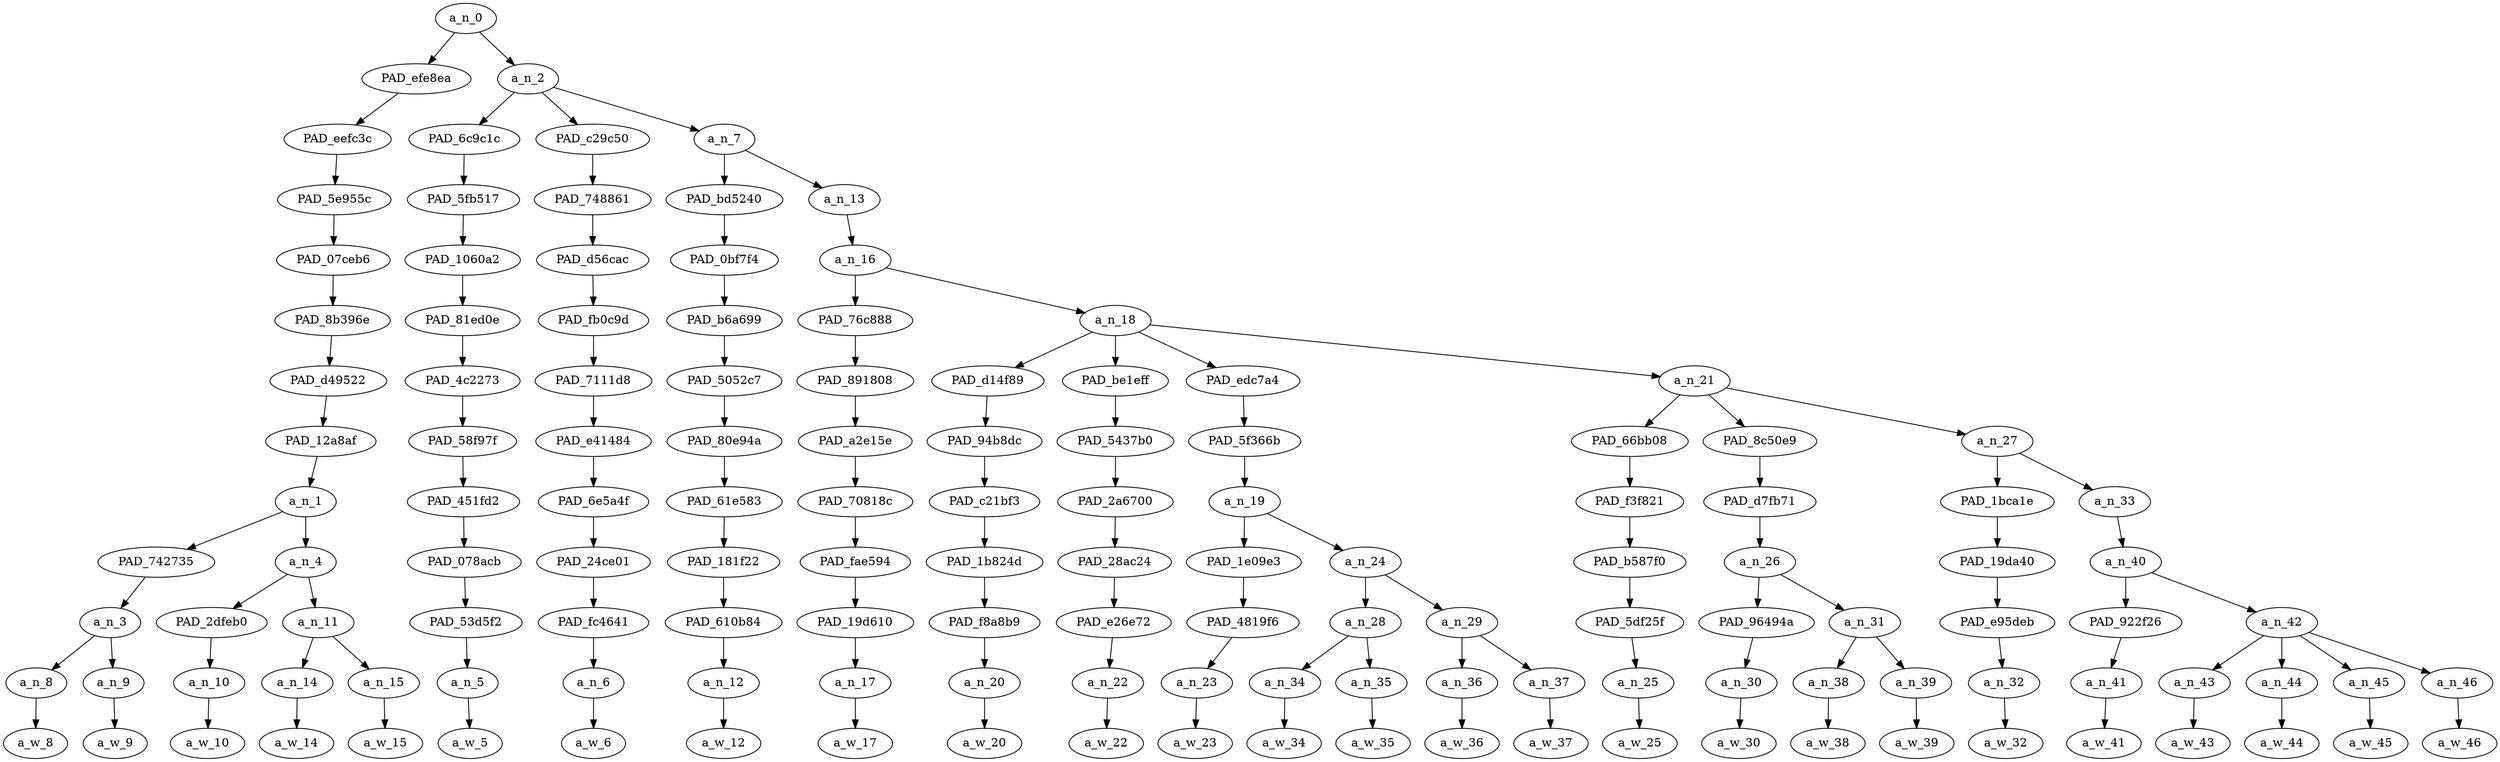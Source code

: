 strict digraph "" {
	a_n_0	[div_dir=1,
		index=0,
		level=12,
		pos="4.255642361111111,12!",
		text_span="[0, 1, 2, 3, 4, 5, 6, 7, 8, 9, 10, 11, 12, 13, 14, 15, 16, 17, 18, 19, 20, 21, 22, 23, 24, 25]",
		value=1.00000000];
	PAD_efe8ea	[div_dir=1,
		index=0,
		level=11,
		pos="1.625,11!",
		text_span="[0, 1, 2, 3, 4]",
		value=0.34218144];
	a_n_0 -> PAD_efe8ea;
	a_n_2	[div_dir=1,
		index=1,
		level=11,
		pos="6.886284722222222,11!",
		text_span="[5, 6, 7, 8, 9, 10, 11, 12, 13, 14, 15, 16, 17, 18, 19, 20, 21, 22, 23, 24, 25]",
		value=0.65758975];
	a_n_0 -> a_n_2;
	PAD_eefc3c	[div_dir=1,
		index=0,
		level=10,
		pos="1.625,10!",
		text_span="[0, 1, 2, 3, 4]",
		value=0.34218144];
	PAD_efe8ea -> PAD_eefc3c;
	PAD_5e955c	[div_dir=1,
		index=0,
		level=9,
		pos="1.625,9!",
		text_span="[0, 1, 2, 3, 4]",
		value=0.34218144];
	PAD_eefc3c -> PAD_5e955c;
	PAD_07ceb6	[div_dir=1,
		index=0,
		level=8,
		pos="1.625,8!",
		text_span="[0, 1, 2, 3, 4]",
		value=0.34218144];
	PAD_5e955c -> PAD_07ceb6;
	PAD_8b396e	[div_dir=1,
		index=0,
		level=7,
		pos="1.625,7!",
		text_span="[0, 1, 2, 3, 4]",
		value=0.34218144];
	PAD_07ceb6 -> PAD_8b396e;
	PAD_d49522	[div_dir=1,
		index=0,
		level=6,
		pos="1.625,6!",
		text_span="[0, 1, 2, 3, 4]",
		value=0.34218144];
	PAD_8b396e -> PAD_d49522;
	PAD_12a8af	[div_dir=1,
		index=0,
		level=5,
		pos="1.625,5!",
		text_span="[0, 1, 2, 3, 4]",
		value=0.34218144];
	PAD_d49522 -> PAD_12a8af;
	a_n_1	[div_dir=1,
		index=0,
		level=4,
		pos="1.625,4!",
		text_span="[0, 1, 2, 3, 4]",
		value=0.34218144];
	PAD_12a8af -> a_n_1;
	PAD_742735	[div_dir=1,
		index=0,
		level=3,
		pos="0.5,3!",
		text_span="[0, 1]",
		value=0.20079247];
	a_n_1 -> PAD_742735;
	a_n_4	[div_dir=-1,
		index=1,
		level=3,
		pos="2.75,3!",
		text_span="[2, 3, 4]",
		value=0.14129202];
	a_n_1 -> a_n_4;
	a_n_3	[div_dir=1,
		index=0,
		level=2,
		pos="0.5,2!",
		text_span="[0, 1]",
		value=0.20079247];
	PAD_742735 -> a_n_3;
	a_n_8	[div_dir=1,
		index=0,
		level=1,
		pos="0.0,1!",
		text_span="[0]",
		value=0.11609684];
	a_n_3 -> a_n_8;
	a_n_9	[div_dir=1,
		index=1,
		level=1,
		pos="1.0,1!",
		text_span="[1]",
		value=0.08430880];
	a_n_3 -> a_n_9;
	a_w_8	[div_dir=0,
		index=0,
		level=0,
		pos="0,0!",
		text_span="[0]",
		value="<user>"];
	a_n_8 -> a_w_8;
	a_w_9	[div_dir=0,
		index=1,
		level=0,
		pos="1,0!",
		text_span="[1]",
		value="<user>1"];
	a_n_9 -> a_w_9;
	PAD_2dfeb0	[div_dir=1,
		index=1,
		level=2,
		pos="2.0,2!",
		text_span="[2]",
		value=0.04777863];
	a_n_4 -> PAD_2dfeb0;
	a_n_11	[div_dir=-1,
		index=2,
		level=2,
		pos="3.5,2!",
		text_span="[3, 4]",
		value=0.09350719];
	a_n_4 -> a_n_11;
	a_n_10	[div_dir=1,
		index=2,
		level=1,
		pos="2.0,1!",
		text_span="[2]",
		value=0.04777863];
	PAD_2dfeb0 -> a_n_10;
	a_w_10	[div_dir=0,
		index=2,
		level=0,
		pos="2,0!",
		text_span="[2]",
		value=speaking];
	a_n_10 -> a_w_10;
	a_n_14	[div_dir=1,
		index=3,
		level=1,
		pos="3.0,1!",
		text_span="[3]",
		value=0.03242216];
	a_n_11 -> a_n_14;
	a_n_15	[div_dir=-1,
		index=4,
		level=1,
		pos="4.0,1!",
		text_span="[4]",
		value=0.06095992];
	a_n_11 -> a_n_15;
	a_w_14	[div_dir=0,
		index=3,
		level=0,
		pos="3,0!",
		text_span="[3]",
		value=in];
	a_n_14 -> a_w_14;
	a_w_15	[div_dir=0,
		index=4,
		level=0,
		pos="4,0!",
		text_span="[4]",
		value=tongues];
	a_n_15 -> a_w_15;
	PAD_6c9c1c	[div_dir=1,
		index=1,
		level=10,
		pos="5.0,10!",
		text_span="[5]",
		value=0.02772369];
	a_n_2 -> PAD_6c9c1c;
	PAD_c29c50	[div_dir=1,
		index=2,
		level=10,
		pos="6.0,10!",
		text_span="[6]",
		value=0.01987378];
	a_n_2 -> PAD_c29c50;
	a_n_7	[div_dir=1,
		index=3,
		level=10,
		pos="9.658854166666668,10!",
		text_span="[7, 8, 9, 10, 11, 12, 13, 14, 15, 16, 17, 18, 19, 20, 21, 22, 23, 24, 25]",
		value=0.60978459];
	a_n_2 -> a_n_7;
	PAD_5fb517	[div_dir=1,
		index=1,
		level=9,
		pos="5.0,9!",
		text_span="[5]",
		value=0.02772369];
	PAD_6c9c1c -> PAD_5fb517;
	PAD_1060a2	[div_dir=1,
		index=1,
		level=8,
		pos="5.0,8!",
		text_span="[5]",
		value=0.02772369];
	PAD_5fb517 -> PAD_1060a2;
	PAD_81ed0e	[div_dir=1,
		index=1,
		level=7,
		pos="5.0,7!",
		text_span="[5]",
		value=0.02772369];
	PAD_1060a2 -> PAD_81ed0e;
	PAD_4c2273	[div_dir=1,
		index=1,
		level=6,
		pos="5.0,6!",
		text_span="[5]",
		value=0.02772369];
	PAD_81ed0e -> PAD_4c2273;
	PAD_58f97f	[div_dir=1,
		index=1,
		level=5,
		pos="5.0,5!",
		text_span="[5]",
		value=0.02772369];
	PAD_4c2273 -> PAD_58f97f;
	PAD_451fd2	[div_dir=1,
		index=1,
		level=4,
		pos="5.0,4!",
		text_span="[5]",
		value=0.02772369];
	PAD_58f97f -> PAD_451fd2;
	PAD_078acb	[div_dir=1,
		index=2,
		level=3,
		pos="5.0,3!",
		text_span="[5]",
		value=0.02772369];
	PAD_451fd2 -> PAD_078acb;
	PAD_53d5f2	[div_dir=1,
		index=3,
		level=2,
		pos="5.0,2!",
		text_span="[5]",
		value=0.02772369];
	PAD_078acb -> PAD_53d5f2;
	a_n_5	[div_dir=1,
		index=5,
		level=1,
		pos="5.0,1!",
		text_span="[5]",
		value=0.02772369];
	PAD_53d5f2 -> a_n_5;
	a_w_5	[div_dir=0,
		index=5,
		level=0,
		pos="5,0!",
		text_span="[5]",
		value=is];
	a_n_5 -> a_w_5;
	PAD_748861	[div_dir=1,
		index=2,
		level=9,
		pos="6.0,9!",
		text_span="[6]",
		value=0.01987378];
	PAD_c29c50 -> PAD_748861;
	PAD_d56cac	[div_dir=1,
		index=2,
		level=8,
		pos="6.0,8!",
		text_span="[6]",
		value=0.01987378];
	PAD_748861 -> PAD_d56cac;
	PAD_fb0c9d	[div_dir=1,
		index=2,
		level=7,
		pos="6.0,7!",
		text_span="[6]",
		value=0.01987378];
	PAD_d56cac -> PAD_fb0c9d;
	PAD_7111d8	[div_dir=1,
		index=2,
		level=6,
		pos="6.0,6!",
		text_span="[6]",
		value=0.01987378];
	PAD_fb0c9d -> PAD_7111d8;
	PAD_e41484	[div_dir=1,
		index=2,
		level=5,
		pos="6.0,5!",
		text_span="[6]",
		value=0.01987378];
	PAD_7111d8 -> PAD_e41484;
	PAD_6e5a4f	[div_dir=1,
		index=2,
		level=4,
		pos="6.0,4!",
		text_span="[6]",
		value=0.01987378];
	PAD_e41484 -> PAD_6e5a4f;
	PAD_24ce01	[div_dir=1,
		index=3,
		level=3,
		pos="6.0,3!",
		text_span="[6]",
		value=0.01987378];
	PAD_6e5a4f -> PAD_24ce01;
	PAD_fc4641	[div_dir=1,
		index=4,
		level=2,
		pos="6.0,2!",
		text_span="[6]",
		value=0.01987378];
	PAD_24ce01 -> PAD_fc4641;
	a_n_6	[div_dir=1,
		index=6,
		level=1,
		pos="6.0,1!",
		text_span="[6]",
		value=0.01987378];
	PAD_fc4641 -> a_n_6;
	a_w_6	[div_dir=0,
		index=6,
		level=0,
		pos="6,0!",
		text_span="[6]",
		value=not];
	a_n_6 -> a_w_6;
	PAD_bd5240	[div_dir=-1,
		index=3,
		level=9,
		pos="7.0,9!",
		text_span="[7]",
		value=0.04959216];
	a_n_7 -> PAD_bd5240;
	a_n_13	[div_dir=1,
		index=4,
		level=9,
		pos="12.317708333333334,9!",
		text_span="[8, 9, 10, 11, 12, 13, 14, 15, 16, 17, 18, 19, 20, 21, 22, 23, 24, 25]",
		value=0.56001388];
	a_n_7 -> a_n_13;
	PAD_0bf7f4	[div_dir=-1,
		index=3,
		level=8,
		pos="7.0,8!",
		text_span="[7]",
		value=0.04959216];
	PAD_bd5240 -> PAD_0bf7f4;
	PAD_b6a699	[div_dir=-1,
		index=3,
		level=7,
		pos="7.0,7!",
		text_span="[7]",
		value=0.04959216];
	PAD_0bf7f4 -> PAD_b6a699;
	PAD_5052c7	[div_dir=-1,
		index=3,
		level=6,
		pos="7.0,6!",
		text_span="[7]",
		value=0.04959216];
	PAD_b6a699 -> PAD_5052c7;
	PAD_80e94a	[div_dir=-1,
		index=3,
		level=5,
		pos="7.0,5!",
		text_span="[7]",
		value=0.04959216];
	PAD_5052c7 -> PAD_80e94a;
	PAD_61e583	[div_dir=-1,
		index=3,
		level=4,
		pos="7.0,4!",
		text_span="[7]",
		value=0.04959216];
	PAD_80e94a -> PAD_61e583;
	PAD_181f22	[div_dir=-1,
		index=4,
		level=3,
		pos="7.0,3!",
		text_span="[7]",
		value=0.04959216];
	PAD_61e583 -> PAD_181f22;
	PAD_610b84	[div_dir=-1,
		index=5,
		level=2,
		pos="7.0,2!",
		text_span="[7]",
		value=0.04959216];
	PAD_181f22 -> PAD_610b84;
	a_n_12	[div_dir=-1,
		index=7,
		level=1,
		pos="7.0,1!",
		text_span="[7]",
		value=0.04959216];
	PAD_610b84 -> a_n_12;
	a_w_12	[div_dir=0,
		index=7,
		level=0,
		pos="7,0!",
		text_span="[7]",
		value=bullshit];
	a_n_12 -> a_w_12;
	a_n_16	[div_dir=1,
		index=4,
		level=8,
		pos="12.317708333333334,8!",
		text_span="[8, 9, 10, 11, 12, 13, 14, 15, 16, 17, 18, 19, 20, 21, 22, 23, 24, 25]",
		value=0.55977091];
	a_n_13 -> a_n_16;
	PAD_76c888	[div_dir=1,
		index=4,
		level=7,
		pos="8.0,7!",
		text_span="[8]",
		value=0.02354584];
	a_n_16 -> PAD_76c888;
	a_n_18	[div_dir=1,
		index=5,
		level=7,
		pos="16.635416666666668,7!",
		text_span="[9, 10, 11, 12, 13, 14, 15, 16, 17, 18, 19, 20, 21, 22, 23, 24, 25]",
		value=0.53598210];
	a_n_16 -> a_n_18;
	PAD_891808	[div_dir=1,
		index=4,
		level=6,
		pos="8.0,6!",
		text_span="[8]",
		value=0.02354584];
	PAD_76c888 -> PAD_891808;
	PAD_a2e15e	[div_dir=1,
		index=4,
		level=5,
		pos="8.0,5!",
		text_span="[8]",
		value=0.02354584];
	PAD_891808 -> PAD_a2e15e;
	PAD_70818c	[div_dir=1,
		index=4,
		level=4,
		pos="8.0,4!",
		text_span="[8]",
		value=0.02354584];
	PAD_a2e15e -> PAD_70818c;
	PAD_fae594	[div_dir=1,
		index=5,
		level=3,
		pos="8.0,3!",
		text_span="[8]",
		value=0.02354584];
	PAD_70818c -> PAD_fae594;
	PAD_19d610	[div_dir=1,
		index=6,
		level=2,
		pos="8.0,2!",
		text_span="[8]",
		value=0.02354584];
	PAD_fae594 -> PAD_19d610;
	a_n_17	[div_dir=1,
		index=8,
		level=1,
		pos="8.0,1!",
		text_span="[8]",
		value=0.02354584];
	PAD_19d610 -> a_n_17;
	a_w_17	[div_dir=0,
		index=8,
		level=0,
		pos="8,0!",
		text_span="[8]",
		value=it];
	a_n_17 -> a_w_17;
	PAD_d14f89	[div_dir=1,
		index=6,
		level=6,
		pos="14.0,6!",
		text_span="[14]",
		value=0.02042415];
	a_n_18 -> PAD_d14f89;
	PAD_be1eff	[div_dir=1,
		index=8,
		level=6,
		pos="25.0,6!",
		text_span="[25]",
		value=0.03149995];
	a_n_18 -> PAD_be1eff;
	PAD_edc7a4	[div_dir=-1,
		index=5,
		level=6,
		pos="10.25,6!",
		text_span="[9, 10, 11, 12, 13]",
		value=0.20157759];
	a_n_18 -> PAD_edc7a4;
	a_n_21	[div_dir=1,
		index=7,
		level=6,
		pos="17.291666666666668,6!",
		text_span="[15, 16, 17, 18, 19, 20, 21, 22, 23, 24]",
		value=0.28228180];
	a_n_18 -> a_n_21;
	PAD_94b8dc	[div_dir=1,
		index=6,
		level=5,
		pos="14.0,5!",
		text_span="[14]",
		value=0.02042415];
	PAD_d14f89 -> PAD_94b8dc;
	PAD_c21bf3	[div_dir=1,
		index=6,
		level=4,
		pos="14.0,4!",
		text_span="[14]",
		value=0.02042415];
	PAD_94b8dc -> PAD_c21bf3;
	PAD_1b824d	[div_dir=1,
		index=8,
		level=3,
		pos="14.0,3!",
		text_span="[14]",
		value=0.02042415];
	PAD_c21bf3 -> PAD_1b824d;
	PAD_f8a8b9	[div_dir=1,
		index=10,
		level=2,
		pos="14.0,2!",
		text_span="[14]",
		value=0.02042415];
	PAD_1b824d -> PAD_f8a8b9;
	a_n_20	[div_dir=1,
		index=14,
		level=1,
		pos="14.0,1!",
		text_span="[14]",
		value=0.02042415];
	PAD_f8a8b9 -> a_n_20;
	a_w_20	[div_dir=0,
		index=14,
		level=0,
		pos="14,0!",
		text_span="[14]",
		value=and];
	a_n_20 -> a_w_20;
	PAD_5437b0	[div_dir=1,
		index=10,
		level=5,
		pos="25.0,5!",
		text_span="[25]",
		value=0.03149995];
	PAD_be1eff -> PAD_5437b0;
	PAD_2a6700	[div_dir=1,
		index=11,
		level=4,
		pos="25.0,4!",
		text_span="[25]",
		value=0.03149995];
	PAD_5437b0 -> PAD_2a6700;
	PAD_28ac24	[div_dir=1,
		index=13,
		level=3,
		pos="25.0,3!",
		text_span="[25]",
		value=0.03149995];
	PAD_2a6700 -> PAD_28ac24;
	PAD_e26e72	[div_dir=1,
		index=17,
		level=2,
		pos="25.0,2!",
		text_span="[25]",
		value=0.03149995];
	PAD_28ac24 -> PAD_e26e72;
	a_n_22	[div_dir=1,
		index=25,
		level=1,
		pos="25.0,1!",
		text_span="[25]",
		value=0.03149995];
	PAD_e26e72 -> a_n_22;
	a_w_22	[div_dir=0,
		index=25,
		level=0,
		pos="25,0!",
		text_span="[25]",
		value=wait];
	a_n_22 -> a_w_22;
	PAD_5f366b	[div_dir=-1,
		index=5,
		level=5,
		pos="10.25,5!",
		text_span="[9, 10, 11, 12, 13]",
		value=0.20157759];
	PAD_edc7a4 -> PAD_5f366b;
	a_n_19	[div_dir=-1,
		index=5,
		level=4,
		pos="10.25,4!",
		text_span="[9, 10, 11, 12, 13]",
		value=0.20157759];
	PAD_5f366b -> a_n_19;
	PAD_1e09e3	[div_dir=1,
		index=6,
		level=3,
		pos="9.0,3!",
		text_span="[9]",
		value=0.03363626];
	a_n_19 -> PAD_1e09e3;
	a_n_24	[div_dir=-1,
		index=7,
		level=3,
		pos="11.5,3!",
		text_span="[10, 11, 12, 13]",
		value=0.16791880];
	a_n_19 -> a_n_24;
	PAD_4819f6	[div_dir=1,
		index=7,
		level=2,
		pos="9.0,2!",
		text_span="[9]",
		value=0.03363626];
	PAD_1e09e3 -> PAD_4819f6;
	a_n_23	[div_dir=1,
		index=9,
		level=1,
		pos="9.0,1!",
		text_span="[9]",
		value=0.03363626];
	PAD_4819f6 -> a_n_23;
	a_w_23	[div_dir=0,
		index=9,
		level=0,
		pos="9,0!",
		text_span="[9]",
		value=cured];
	a_n_23 -> a_w_23;
	a_n_28	[div_dir=-1,
		index=8,
		level=2,
		pos="10.5,2!",
		text_span="[10, 11]",
		value=0.08403386];
	a_n_24 -> a_n_28;
	a_n_29	[div_dir=-1,
		index=9,
		level=2,
		pos="12.5,2!",
		text_span="[12, 13]",
		value=0.08386034];
	a_n_24 -> a_n_29;
	a_n_34	[div_dir=1,
		index=10,
		level=1,
		pos="10.0,1!",
		text_span="[10]",
		value=0.02908682];
	a_n_28 -> a_n_34;
	a_n_35	[div_dir=-1,
		index=11,
		level=1,
		pos="11.0,1!",
		text_span="[11]",
		value=0.05493146];
	a_n_28 -> a_n_35;
	a_w_34	[div_dir=0,
		index=10,
		level=0,
		pos="10,0!",
		text_span="[10]",
		value=world];
	a_n_34 -> a_w_34;
	a_w_35	[div_dir=0,
		index=11,
		level=0,
		pos="11,0!",
		text_span="[11]",
		value=hunger];
	a_n_35 -> a_w_35;
	a_n_36	[div_dir=1,
		index=12,
		level=1,
		pos="12.0,1!",
		text_span="[12]",
		value=0.04827347];
	a_n_29 -> a_n_36;
	a_n_37	[div_dir=-1,
		index=13,
		level=1,
		pos="13.0,1!",
		text_span="[13]",
		value=0.03556781];
	a_n_29 -> a_n_37;
	a_w_36	[div_dir=0,
		index=12,
		level=0,
		pos="12,0!",
		text_span="[12]",
		value=eradicated];
	a_n_36 -> a_w_36;
	a_w_37	[div_dir=0,
		index=13,
		level=0,
		pos="13,0!",
		text_span="[13]",
		value=disease];
	a_n_37 -> a_w_37;
	PAD_66bb08	[div_dir=1,
		index=7,
		level=5,
		pos="15.0,5!",
		text_span="[15]",
		value=0.02195286];
	a_n_21 -> PAD_66bb08;
	PAD_8c50e9	[div_dir=1,
		index=8,
		level=5,
		pos="16.75,5!",
		text_span="[16, 17, 18]",
		value=0.08409096];
	a_n_21 -> PAD_8c50e9;
	a_n_27	[div_dir=1,
		index=9,
		level=5,
		pos="20.125,5!",
		text_span="[19, 20, 21, 22, 23, 24]",
		value=0.17608912];
	a_n_21 -> a_n_27;
	PAD_f3f821	[div_dir=1,
		index=7,
		level=4,
		pos="15.0,4!",
		text_span="[15]",
		value=0.02195286];
	PAD_66bb08 -> PAD_f3f821;
	PAD_b587f0	[div_dir=1,
		index=9,
		level=3,
		pos="15.0,3!",
		text_span="[15]",
		value=0.02195286];
	PAD_f3f821 -> PAD_b587f0;
	PAD_5df25f	[div_dir=1,
		index=11,
		level=2,
		pos="15.0,2!",
		text_span="[15]",
		value=0.02195286];
	PAD_b587f0 -> PAD_5df25f;
	a_n_25	[div_dir=1,
		index=15,
		level=1,
		pos="15.0,1!",
		text_span="[15]",
		value=0.02195286];
	PAD_5df25f -> a_n_25;
	a_w_25	[div_dir=0,
		index=15,
		level=0,
		pos="15,0!",
		text_span="[15]",
		value=saved];
	a_n_25 -> a_w_25;
	PAD_d7fb71	[div_dir=1,
		index=8,
		level=4,
		pos="16.75,4!",
		text_span="[16, 17, 18]",
		value=0.08409096];
	PAD_8c50e9 -> PAD_d7fb71;
	a_n_26	[div_dir=1,
		index=10,
		level=3,
		pos="16.75,3!",
		text_span="[16, 17, 18]",
		value=0.08409096];
	PAD_d7fb71 -> a_n_26;
	PAD_96494a	[div_dir=1,
		index=12,
		level=2,
		pos="16.0,2!",
		text_span="[16]",
		value=0.02327811];
	a_n_26 -> PAD_96494a;
	a_n_31	[div_dir=-1,
		index=13,
		level=2,
		pos="17.5,2!",
		text_span="[17, 18]",
		value=0.06078625];
	a_n_26 -> a_n_31;
	a_n_30	[div_dir=1,
		index=16,
		level=1,
		pos="16.0,1!",
		text_span="[16]",
		value=0.02327811];
	PAD_96494a -> a_n_30;
	a_w_30	[div_dir=0,
		index=16,
		level=0,
		pos="16,0!",
		text_span="[16]",
		value=millions];
	a_n_30 -> a_w_30;
	a_n_38	[div_dir=1,
		index=17,
		level=1,
		pos="17.0,1!",
		text_span="[17]",
		value=0.01896821];
	a_n_31 -> a_n_38;
	a_n_39	[div_dir=-1,
		index=18,
		level=1,
		pos="18.0,1!",
		text_span="[18]",
		value=0.04175308];
	a_n_31 -> a_n_39;
	a_w_38	[div_dir=0,
		index=17,
		level=0,
		pos="17,0!",
		text_span="[17]",
		value=of];
	a_n_38 -> a_w_38;
	a_w_39	[div_dir=0,
		index=18,
		level=0,
		pos="18,0!",
		text_span="[18]",
		value=kids];
	a_n_39 -> a_w_39;
	PAD_1bca1e	[div_dir=1,
		index=9,
		level=4,
		pos="19.0,4!",
		text_span="[19]",
		value=0.01801544];
	a_n_27 -> PAD_1bca1e;
	a_n_33	[div_dir=1,
		index=10,
		level=4,
		pos="21.25,4!",
		text_span="[20, 21, 22, 23, 24]",
		value=0.15793230];
	a_n_27 -> a_n_33;
	PAD_19da40	[div_dir=1,
		index=11,
		level=3,
		pos="19.0,3!",
		text_span="[19]",
		value=0.01801544];
	PAD_1bca1e -> PAD_19da40;
	PAD_e95deb	[div_dir=1,
		index=14,
		level=2,
		pos="19.0,2!",
		text_span="[19]",
		value=0.01801544];
	PAD_19da40 -> PAD_e95deb;
	a_n_32	[div_dir=1,
		index=19,
		level=1,
		pos="19.0,1!",
		text_span="[19]",
		value=0.01801544];
	PAD_e95deb -> a_n_32;
	a_w_32	[div_dir=0,
		index=19,
		level=0,
		pos="19,0!",
		text_span="[19]",
		value=from];
	a_n_32 -> a_w_32;
	a_n_40	[div_dir=1,
		index=12,
		level=3,
		pos="21.25,3!",
		text_span="[20, 21, 22, 23, 24]",
		value=0.15778688];
	a_n_33 -> a_n_40;
	PAD_922f26	[div_dir=1,
		index=15,
		level=2,
		pos="20.0,2!",
		text_span="[20]",
		value=0.02026098];
	a_n_40 -> PAD_922f26;
	a_n_42	[div_dir=1,
		index=16,
		level=2,
		pos="22.5,2!",
		text_span="[21, 22, 23, 24]",
		value=0.13738049];
	a_n_40 -> a_n_42;
	a_n_41	[div_dir=1,
		index=20,
		level=1,
		pos="20.0,1!",
		text_span="[20]",
		value=0.02026098];
	PAD_922f26 -> a_n_41;
	a_w_41	[div_dir=0,
		index=20,
		level=0,
		pos="20,0!",
		text_span="[20]",
		value=being];
	a_n_41 -> a_w_41;
	a_n_43	[div_dir=-1,
		index=21,
		level=1,
		pos="21.0,1!",
		text_span="[21]",
		value=0.03619592];
	a_n_42 -> a_n_43;
	a_n_44	[div_dir=1,
		index=22,
		level=1,
		pos="22.0,1!",
		text_span="[22]",
		value=0.02476150];
	a_n_42 -> a_n_44;
	a_n_45	[div_dir=1,
		index=23,
		level=1,
		pos="23.0,1!",
		text_span="[23]",
		value=0.03248045];
	a_n_42 -> a_n_45;
	a_n_46	[div_dir=1,
		index=24,
		level=1,
		pos="24.0,1!",
		text_span="[24]",
		value=0.04384190];
	a_n_42 -> a_n_46;
	a_w_43	[div_dir=0,
		index=21,
		level=0,
		pos="21,0!",
		text_span="[21]",
		value=raped];
	a_n_43 -> a_w_43;
	a_w_44	[div_dir=0,
		index=22,
		level=0,
		pos="22,0!",
		text_span="[22]",
		value=and1];
	a_n_44 -> a_w_44;
	a_w_45	[div_dir=0,
		index=23,
		level=0,
		pos="23,0!",
		text_span="[23]",
		value=murdered];
	a_n_45 -> a_w_45;
	a_w_46	[div_dir=0,
		index=24,
		level=0,
		pos="24,0!",
		text_span="[24]",
		value=oh];
	a_n_46 -> a_w_46;
}
